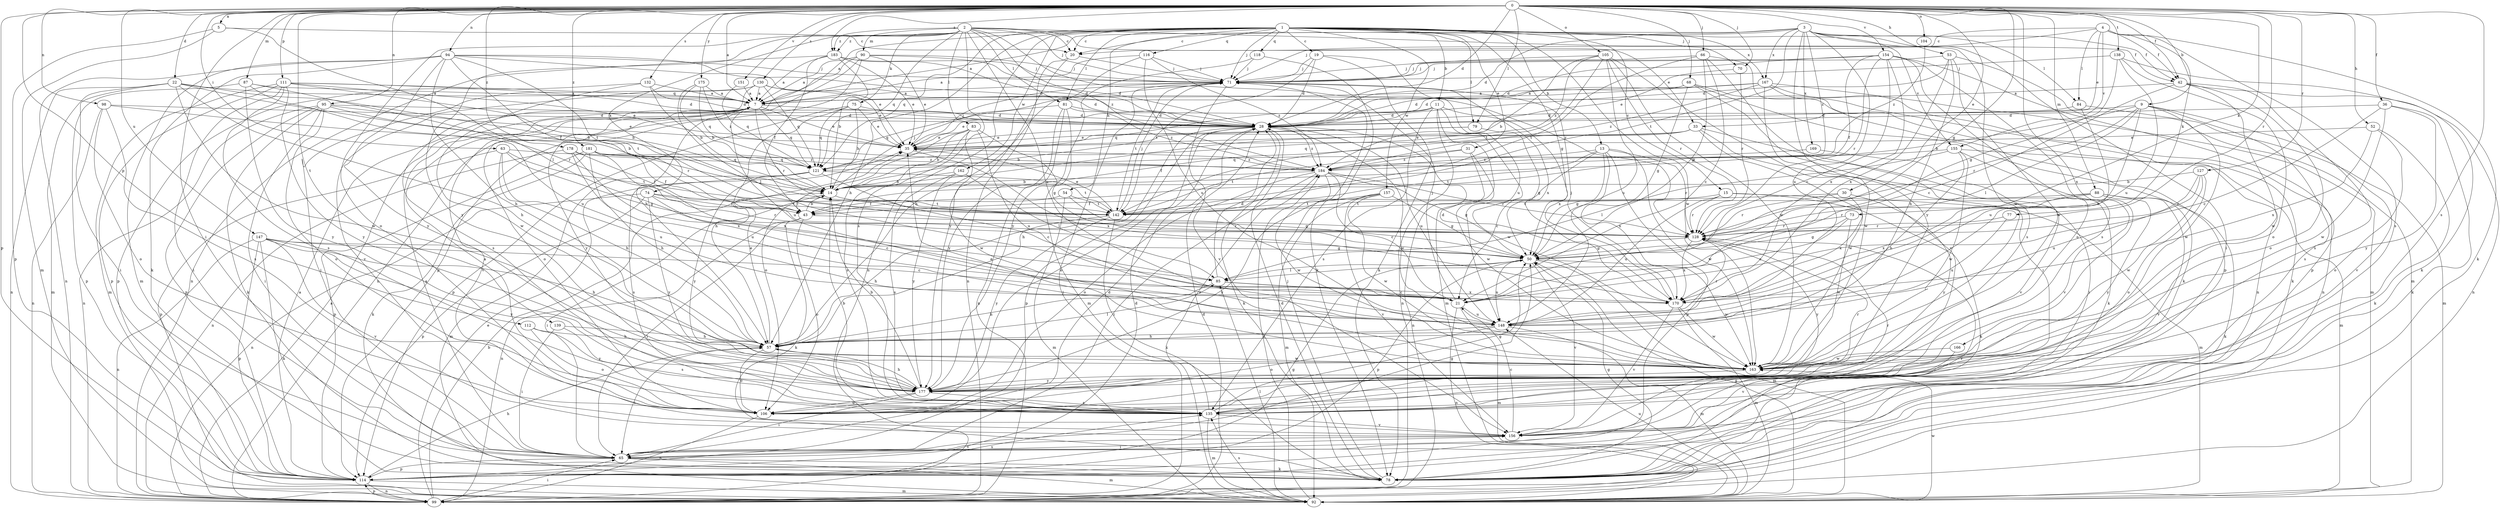 strict digraph  {
0;
1;
2;
3;
4;
5;
7;
9;
11;
13;
14;
15;
19;
20;
21;
22;
28;
30;
31;
33;
35;
36;
42;
43;
50;
52;
53;
54;
57;
63;
65;
66;
68;
70;
71;
73;
74;
75;
77;
78;
79;
81;
83;
84;
85;
87;
88;
90;
92;
94;
95;
98;
99;
104;
105;
106;
111;
112;
114;
116;
118;
121;
127;
128;
130;
132;
135;
138;
139;
142;
147;
148;
151;
154;
155;
156;
157;
162;
163;
166;
167;
169;
170;
175;
177;
178;
181;
183;
184;
0 -> 5  [label=a];
0 -> 7  [label=a];
0 -> 9  [label=b];
0 -> 22  [label=d];
0 -> 28  [label=d];
0 -> 30  [label=e];
0 -> 36  [label=f];
0 -> 42  [label=f];
0 -> 50  [label=g];
0 -> 52  [label=h];
0 -> 53  [label=h];
0 -> 63  [label=i];
0 -> 65  [label=i];
0 -> 66  [label=j];
0 -> 68  [label=j];
0 -> 70  [label=j];
0 -> 73  [label=k];
0 -> 79  [label=l];
0 -> 87  [label=m];
0 -> 88  [label=m];
0 -> 94  [label=n];
0 -> 95  [label=n];
0 -> 98  [label=n];
0 -> 104  [label=o];
0 -> 105  [label=o];
0 -> 111  [label=p];
0 -> 112  [label=p];
0 -> 114  [label=p];
0 -> 127  [label=r];
0 -> 128  [label=r];
0 -> 130  [label=s];
0 -> 132  [label=s];
0 -> 135  [label=s];
0 -> 138  [label=t];
0 -> 139  [label=t];
0 -> 147  [label=u];
0 -> 151  [label=v];
0 -> 154  [label=v];
0 -> 166  [label=x];
0 -> 175  [label=y];
0 -> 178  [label=z];
0 -> 181  [label=z];
0 -> 183  [label=z];
1 -> 7  [label=a];
1 -> 11  [label=b];
1 -> 13  [label=b];
1 -> 15  [label=c];
1 -> 19  [label=c];
1 -> 20  [label=c];
1 -> 31  [label=e];
1 -> 50  [label=g];
1 -> 54  [label=h];
1 -> 57  [label=h];
1 -> 70  [label=j];
1 -> 71  [label=j];
1 -> 79  [label=l];
1 -> 81  [label=l];
1 -> 99  [label=n];
1 -> 116  [label=q];
1 -> 118  [label=q];
1 -> 121  [label=q];
1 -> 155  [label=v];
1 -> 157  [label=w];
1 -> 162  [label=w];
1 -> 163  [label=w];
1 -> 167  [label=x];
1 -> 183  [label=z];
2 -> 20  [label=c];
2 -> 33  [label=e];
2 -> 42  [label=f];
2 -> 71  [label=j];
2 -> 74  [label=k];
2 -> 75  [label=k];
2 -> 81  [label=l];
2 -> 83  [label=l];
2 -> 90  [label=m];
2 -> 106  [label=o];
2 -> 121  [label=q];
2 -> 128  [label=r];
2 -> 135  [label=s];
2 -> 148  [label=u];
2 -> 177  [label=y];
2 -> 183  [label=z];
2 -> 184  [label=z];
3 -> 7  [label=a];
3 -> 20  [label=c];
3 -> 28  [label=d];
3 -> 42  [label=f];
3 -> 65  [label=i];
3 -> 84  [label=l];
3 -> 142  [label=t];
3 -> 148  [label=u];
3 -> 163  [label=w];
3 -> 167  [label=x];
3 -> 169  [label=x];
3 -> 177  [label=y];
3 -> 184  [label=z];
4 -> 20  [label=c];
4 -> 33  [label=e];
4 -> 42  [label=f];
4 -> 71  [label=j];
4 -> 77  [label=k];
4 -> 78  [label=k];
4 -> 84  [label=l];
4 -> 135  [label=s];
4 -> 155  [label=v];
5 -> 20  [label=c];
5 -> 85  [label=l];
5 -> 92  [label=m];
5 -> 114  [label=p];
7 -> 28  [label=d];
7 -> 35  [label=e];
7 -> 106  [label=o];
7 -> 121  [label=q];
7 -> 128  [label=r];
7 -> 148  [label=u];
7 -> 156  [label=v];
7 -> 177  [label=y];
9 -> 14  [label=b];
9 -> 28  [label=d];
9 -> 85  [label=l];
9 -> 128  [label=r];
9 -> 135  [label=s];
9 -> 156  [label=v];
9 -> 163  [label=w];
9 -> 170  [label=x];
11 -> 28  [label=d];
11 -> 35  [label=e];
11 -> 92  [label=m];
11 -> 99  [label=n];
11 -> 121  [label=q];
11 -> 135  [label=s];
11 -> 163  [label=w];
11 -> 170  [label=x];
13 -> 21  [label=c];
13 -> 50  [label=g];
13 -> 114  [label=p];
13 -> 128  [label=r];
13 -> 142  [label=t];
13 -> 163  [label=w];
13 -> 170  [label=x];
13 -> 184  [label=z];
14 -> 43  [label=f];
14 -> 65  [label=i];
14 -> 71  [label=j];
14 -> 142  [label=t];
15 -> 78  [label=k];
15 -> 92  [label=m];
15 -> 128  [label=r];
15 -> 142  [label=t];
15 -> 148  [label=u];
19 -> 28  [label=d];
19 -> 71  [label=j];
19 -> 78  [label=k];
19 -> 142  [label=t];
19 -> 148  [label=u];
20 -> 71  [label=j];
20 -> 99  [label=n];
20 -> 177  [label=y];
21 -> 71  [label=j];
21 -> 92  [label=m];
21 -> 99  [label=n];
21 -> 148  [label=u];
22 -> 7  [label=a];
22 -> 14  [label=b];
22 -> 57  [label=h];
22 -> 65  [label=i];
22 -> 92  [label=m];
22 -> 99  [label=n];
22 -> 142  [label=t];
22 -> 163  [label=w];
28 -> 35  [label=e];
28 -> 57  [label=h];
28 -> 78  [label=k];
28 -> 106  [label=o];
28 -> 114  [label=p];
28 -> 148  [label=u];
28 -> 163  [label=w];
28 -> 184  [label=z];
30 -> 43  [label=f];
30 -> 128  [label=r];
30 -> 170  [label=x];
30 -> 177  [label=y];
31 -> 99  [label=n];
31 -> 142  [label=t];
31 -> 163  [label=w];
31 -> 184  [label=z];
33 -> 35  [label=e];
33 -> 43  [label=f];
33 -> 65  [label=i];
33 -> 78  [label=k];
33 -> 121  [label=q];
33 -> 163  [label=w];
35 -> 71  [label=j];
35 -> 170  [label=x];
35 -> 184  [label=z];
36 -> 21  [label=c];
36 -> 28  [label=d];
36 -> 78  [label=k];
36 -> 163  [label=w];
36 -> 177  [label=y];
42 -> 7  [label=a];
42 -> 21  [label=c];
42 -> 99  [label=n];
42 -> 106  [label=o];
42 -> 135  [label=s];
42 -> 163  [label=w];
43 -> 14  [label=b];
43 -> 65  [label=i];
43 -> 78  [label=k];
43 -> 99  [label=n];
43 -> 106  [label=o];
43 -> 128  [label=r];
50 -> 85  [label=l];
50 -> 92  [label=m];
50 -> 114  [label=p];
50 -> 148  [label=u];
50 -> 156  [label=v];
50 -> 163  [label=w];
52 -> 35  [label=e];
52 -> 78  [label=k];
52 -> 106  [label=o];
52 -> 170  [label=x];
53 -> 28  [label=d];
53 -> 57  [label=h];
53 -> 71  [label=j];
53 -> 92  [label=m];
53 -> 163  [label=w];
53 -> 170  [label=x];
54 -> 43  [label=f];
54 -> 50  [label=g];
54 -> 92  [label=m];
54 -> 142  [label=t];
57 -> 35  [label=e];
57 -> 65  [label=i];
57 -> 85  [label=l];
57 -> 106  [label=o];
57 -> 163  [label=w];
63 -> 50  [label=g];
63 -> 57  [label=h];
63 -> 114  [label=p];
63 -> 142  [label=t];
63 -> 148  [label=u];
63 -> 184  [label=z];
65 -> 7  [label=a];
65 -> 28  [label=d];
65 -> 50  [label=g];
65 -> 78  [label=k];
65 -> 92  [label=m];
65 -> 114  [label=p];
65 -> 156  [label=v];
66 -> 21  [label=c];
66 -> 50  [label=g];
66 -> 71  [label=j];
66 -> 114  [label=p];
66 -> 135  [label=s];
66 -> 142  [label=t];
68 -> 7  [label=a];
68 -> 28  [label=d];
68 -> 50  [label=g];
68 -> 65  [label=i];
68 -> 78  [label=k];
68 -> 99  [label=n];
70 -> 35  [label=e];
70 -> 128  [label=r];
71 -> 7  [label=a];
71 -> 142  [label=t];
71 -> 156  [label=v];
71 -> 170  [label=x];
73 -> 21  [label=c];
73 -> 50  [label=g];
73 -> 128  [label=r];
73 -> 163  [label=w];
74 -> 21  [label=c];
74 -> 43  [label=f];
74 -> 99  [label=n];
74 -> 114  [label=p];
74 -> 128  [label=r];
74 -> 142  [label=t];
74 -> 177  [label=y];
75 -> 14  [label=b];
75 -> 28  [label=d];
75 -> 35  [label=e];
75 -> 57  [label=h];
75 -> 114  [label=p];
75 -> 121  [label=q];
77 -> 128  [label=r];
77 -> 148  [label=u];
78 -> 28  [label=d];
78 -> 50  [label=g];
78 -> 71  [label=j];
78 -> 128  [label=r];
79 -> 14  [label=b];
79 -> 35  [label=e];
79 -> 50  [label=g];
81 -> 28  [label=d];
81 -> 92  [label=m];
81 -> 99  [label=n];
81 -> 121  [label=q];
81 -> 177  [label=y];
81 -> 184  [label=z];
83 -> 14  [label=b];
83 -> 35  [label=e];
83 -> 50  [label=g];
83 -> 106  [label=o];
83 -> 135  [label=s];
83 -> 148  [label=u];
83 -> 163  [label=w];
84 -> 28  [label=d];
84 -> 92  [label=m];
84 -> 148  [label=u];
85 -> 21  [label=c];
85 -> 28  [label=d];
85 -> 57  [label=h];
85 -> 170  [label=x];
87 -> 7  [label=a];
87 -> 114  [label=p];
87 -> 128  [label=r];
87 -> 148  [label=u];
87 -> 177  [label=y];
88 -> 78  [label=k];
88 -> 128  [label=r];
88 -> 142  [label=t];
88 -> 156  [label=v];
88 -> 170  [label=x];
88 -> 177  [label=y];
90 -> 7  [label=a];
90 -> 28  [label=d];
90 -> 35  [label=e];
90 -> 57  [label=h];
90 -> 71  [label=j];
90 -> 99  [label=n];
90 -> 114  [label=p];
92 -> 50  [label=g];
92 -> 85  [label=l];
92 -> 135  [label=s];
92 -> 148  [label=u];
92 -> 163  [label=w];
92 -> 184  [label=z];
94 -> 28  [label=d];
94 -> 35  [label=e];
94 -> 43  [label=f];
94 -> 57  [label=h];
94 -> 71  [label=j];
94 -> 78  [label=k];
94 -> 92  [label=m];
94 -> 99  [label=n];
94 -> 142  [label=t];
94 -> 177  [label=y];
95 -> 28  [label=d];
95 -> 35  [label=e];
95 -> 65  [label=i];
95 -> 78  [label=k];
95 -> 99  [label=n];
95 -> 106  [label=o];
95 -> 114  [label=p];
95 -> 128  [label=r];
98 -> 14  [label=b];
98 -> 28  [label=d];
98 -> 99  [label=n];
98 -> 106  [label=o];
98 -> 135  [label=s];
99 -> 7  [label=a];
99 -> 14  [label=b];
99 -> 28  [label=d];
99 -> 35  [label=e];
99 -> 65  [label=i];
99 -> 71  [label=j];
99 -> 114  [label=p];
104 -> 184  [label=z];
105 -> 14  [label=b];
105 -> 71  [label=j];
105 -> 128  [label=r];
105 -> 142  [label=t];
105 -> 148  [label=u];
105 -> 156  [label=v];
105 -> 163  [label=w];
105 -> 184  [label=z];
106 -> 7  [label=a];
106 -> 99  [label=n];
111 -> 7  [label=q];
111 -> 14  [label=b];
111 -> 28  [label=d];
111 -> 35  [label=e];
111 -> 65  [label=i];
111 -> 92  [label=m];
111 -> 114  [label=p];
111 -> 135  [label=s];
111 -> 177  [label=y];
112 -> 57  [label=h];
112 -> 106  [label=o];
112 -> 177  [label=y];
114 -> 7  [label=a];
114 -> 28  [label=d];
114 -> 50  [label=g];
114 -> 57  [label=h];
114 -> 92  [label=m];
114 -> 99  [label=n];
114 -> 135  [label=s];
116 -> 7  [label=a];
116 -> 57  [label=h];
116 -> 71  [label=j];
116 -> 148  [label=u];
116 -> 184  [label=z];
118 -> 71  [label=j];
118 -> 78  [label=k];
118 -> 177  [label=y];
121 -> 21  [label=c];
121 -> 92  [label=m];
121 -> 135  [label=s];
121 -> 142  [label=t];
121 -> 177  [label=y];
127 -> 14  [label=b];
127 -> 106  [label=o];
127 -> 128  [label=r];
127 -> 148  [label=u];
127 -> 163  [label=w];
128 -> 50  [label=g];
128 -> 170  [label=x];
128 -> 177  [label=y];
130 -> 7  [label=a];
130 -> 28  [label=d];
130 -> 35  [label=e];
130 -> 65  [label=i];
130 -> 121  [label=q];
130 -> 135  [label=s];
130 -> 156  [label=v];
132 -> 7  [label=a];
132 -> 14  [label=b];
132 -> 28  [label=d];
132 -> 114  [label=p];
132 -> 163  [label=w];
135 -> 14  [label=b];
135 -> 50  [label=g];
135 -> 92  [label=m];
135 -> 128  [label=r];
135 -> 156  [label=v];
135 -> 184  [label=z];
138 -> 50  [label=g];
138 -> 71  [label=j];
138 -> 78  [label=k];
138 -> 106  [label=o];
138 -> 148  [label=u];
139 -> 57  [label=h];
139 -> 65  [label=i];
139 -> 135  [label=s];
142 -> 35  [label=e];
142 -> 57  [label=h];
142 -> 71  [label=j];
142 -> 78  [label=k];
142 -> 177  [label=y];
147 -> 21  [label=c];
147 -> 50  [label=g];
147 -> 57  [label=h];
147 -> 78  [label=k];
147 -> 99  [label=n];
147 -> 114  [label=p];
147 -> 156  [label=v];
147 -> 177  [label=y];
148 -> 57  [label=h];
148 -> 92  [label=m];
148 -> 106  [label=o];
148 -> 128  [label=r];
151 -> 7  [label=a];
151 -> 121  [label=q];
154 -> 21  [label=c];
154 -> 28  [label=d];
154 -> 43  [label=f];
154 -> 71  [label=j];
154 -> 106  [label=o];
154 -> 114  [label=p];
154 -> 128  [label=r];
154 -> 135  [label=s];
154 -> 170  [label=x];
155 -> 57  [label=h];
155 -> 85  [label=l];
155 -> 92  [label=m];
155 -> 156  [label=v];
155 -> 163  [label=w];
155 -> 184  [label=z];
156 -> 21  [label=c];
156 -> 65  [label=i];
157 -> 50  [label=g];
157 -> 92  [label=m];
157 -> 142  [label=t];
157 -> 156  [label=v];
157 -> 163  [label=w];
157 -> 177  [label=y];
162 -> 14  [label=b];
162 -> 85  [label=l];
162 -> 135  [label=s];
162 -> 177  [label=y];
163 -> 35  [label=e];
163 -> 177  [label=y];
166 -> 156  [label=v];
166 -> 163  [label=w];
167 -> 7  [label=a];
167 -> 28  [label=d];
167 -> 78  [label=k];
167 -> 92  [label=m];
167 -> 99  [label=n];
167 -> 163  [label=w];
167 -> 184  [label=z];
169 -> 121  [label=q];
169 -> 156  [label=v];
170 -> 28  [label=d];
170 -> 71  [label=j];
170 -> 92  [label=m];
170 -> 156  [label=v];
170 -> 163  [label=w];
175 -> 7  [label=a];
175 -> 14  [label=b];
175 -> 85  [label=l];
175 -> 121  [label=q];
175 -> 184  [label=z];
177 -> 14  [label=b];
177 -> 57  [label=h];
177 -> 65  [label=i];
177 -> 106  [label=o];
177 -> 128  [label=r];
177 -> 135  [label=s];
178 -> 43  [label=f];
178 -> 99  [label=n];
178 -> 121  [label=q];
178 -> 148  [label=u];
178 -> 170  [label=x];
181 -> 43  [label=f];
181 -> 57  [label=h];
181 -> 78  [label=k];
181 -> 114  [label=p];
181 -> 121  [label=q];
181 -> 170  [label=x];
181 -> 184  [label=z];
183 -> 7  [label=a];
183 -> 14  [label=b];
183 -> 28  [label=d];
183 -> 35  [label=e];
183 -> 43  [label=f];
183 -> 71  [label=j];
183 -> 99  [label=n];
184 -> 14  [label=b];
184 -> 21  [label=c];
184 -> 50  [label=g];
184 -> 65  [label=i];
184 -> 106  [label=o];
184 -> 128  [label=r];
184 -> 163  [label=w];
}
